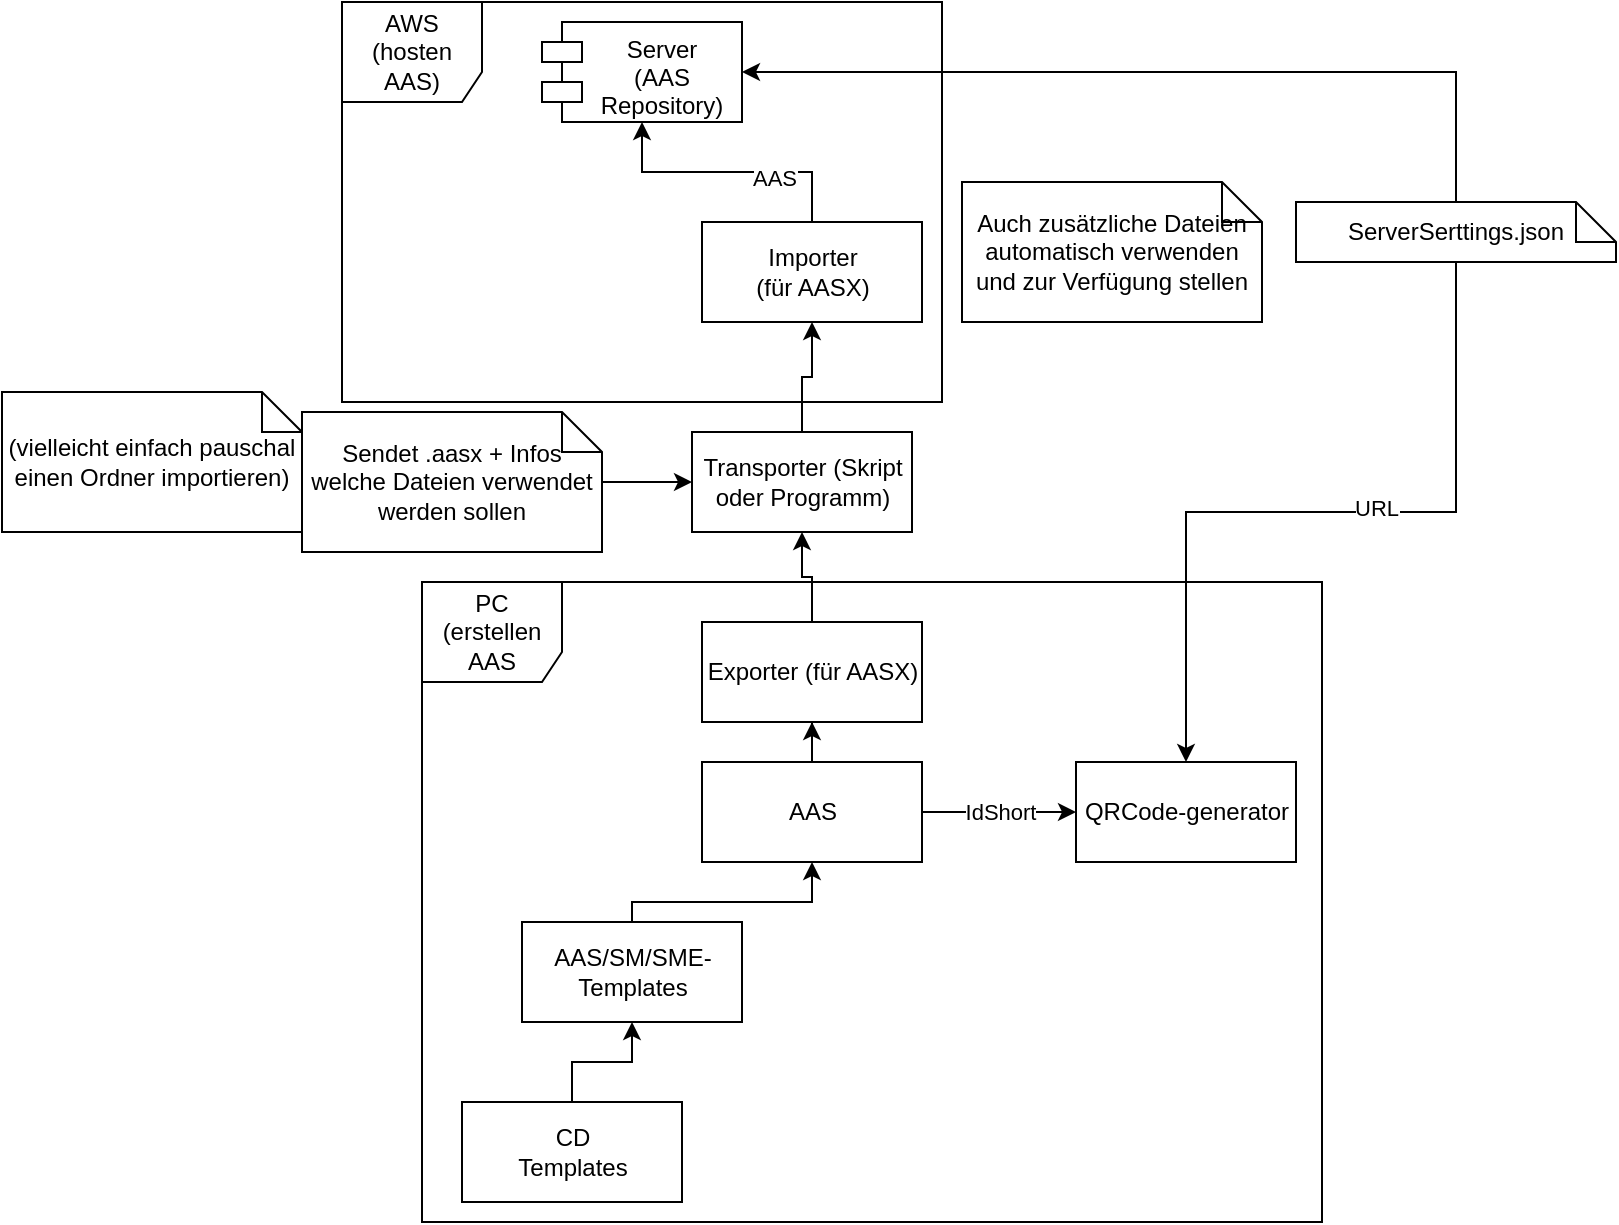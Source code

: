 <mxfile version="14.2.7" type="github">
  <diagram id="Mwsu2u783ob0jfeZUq9d" name="Page-1">
    <mxGraphModel dx="854" dy="404" grid="1" gridSize="10" guides="1" tooltips="1" connect="1" arrows="1" fold="1" page="1" pageScale="1" pageWidth="827" pageHeight="1169" math="0" shadow="0">
      <root>
        <mxCell id="0" />
        <mxCell id="1" parent="0" />
        <mxCell id="CFGpU1DCP03EURR3IezH-2" value="&lt;div&gt;AWS&lt;/div&gt;(hosten AAS)" style="shape=umlFrame;whiteSpace=wrap;html=1;width=70;height=50;" vertex="1" parent="1">
          <mxGeometry x="190" y="20" width="300" height="200" as="geometry" />
        </mxCell>
        <mxCell id="CFGpU1DCP03EURR3IezH-3" value="Server&#xa;(AAS&#xa;Repository)" style="shape=module;align=left;spacingLeft=20;align=center;verticalAlign=top;" vertex="1" parent="1">
          <mxGeometry x="290" y="30" width="100" height="50" as="geometry" />
        </mxCell>
        <mxCell id="CFGpU1DCP03EURR3IezH-5" style="edgeStyle=orthogonalEdgeStyle;rounded=0;orthogonalLoop=1;jettySize=auto;html=1;exitX=0.5;exitY=0;exitDx=0;exitDy=0;exitPerimeter=0;" edge="1" parent="1" source="CFGpU1DCP03EURR3IezH-4" target="CFGpU1DCP03EURR3IezH-3">
          <mxGeometry relative="1" as="geometry">
            <Array as="points">
              <mxPoint x="747" y="55" />
            </Array>
          </mxGeometry>
        </mxCell>
        <mxCell id="CFGpU1DCP03EURR3IezH-29" style="edgeStyle=orthogonalEdgeStyle;rounded=0;orthogonalLoop=1;jettySize=auto;html=1;exitX=0.5;exitY=1;exitDx=0;exitDy=0;exitPerimeter=0;" edge="1" parent="1" source="CFGpU1DCP03EURR3IezH-4" target="CFGpU1DCP03EURR3IezH-28">
          <mxGeometry relative="1" as="geometry" />
        </mxCell>
        <mxCell id="CFGpU1DCP03EURR3IezH-31" value="URL" style="edgeLabel;html=1;align=center;verticalAlign=middle;resizable=0;points=[];" vertex="1" connectable="0" parent="CFGpU1DCP03EURR3IezH-29">
          <mxGeometry x="-0.142" y="-2" relative="1" as="geometry">
            <mxPoint as="offset" />
          </mxGeometry>
        </mxCell>
        <mxCell id="CFGpU1DCP03EURR3IezH-4" value="ServerSerttings.json" style="shape=note;size=20;whiteSpace=wrap;html=1;" vertex="1" parent="1">
          <mxGeometry x="667" y="120" width="160" height="30" as="geometry" />
        </mxCell>
        <mxCell id="CFGpU1DCP03EURR3IezH-7" value="&lt;div&gt;PC&lt;/div&gt;&lt;div&gt;(erstellen&lt;/div&gt;&lt;div&gt;AAS&lt;br&gt;&lt;/div&gt;" style="shape=umlFrame;whiteSpace=wrap;html=1;width=70;height=50;" vertex="1" parent="1">
          <mxGeometry x="230" y="310" width="450" height="320" as="geometry" />
        </mxCell>
        <mxCell id="CFGpU1DCP03EURR3IezH-11" value="" style="edgeStyle=orthogonalEdgeStyle;rounded=0;orthogonalLoop=1;jettySize=auto;html=1;" edge="1" parent="1" source="CFGpU1DCP03EURR3IezH-10" target="CFGpU1DCP03EURR3IezH-3">
          <mxGeometry relative="1" as="geometry" />
        </mxCell>
        <mxCell id="CFGpU1DCP03EURR3IezH-12" value="AAS" style="edgeLabel;html=1;align=center;verticalAlign=middle;resizable=0;points=[];" vertex="1" connectable="0" parent="CFGpU1DCP03EURR3IezH-11">
          <mxGeometry x="-0.348" y="3" relative="1" as="geometry">
            <mxPoint as="offset" />
          </mxGeometry>
        </mxCell>
        <mxCell id="CFGpU1DCP03EURR3IezH-10" value="Importer&lt;br&gt;(für AASX)" style="html=1;" vertex="1" parent="1">
          <mxGeometry x="370" y="130" width="110" height="50" as="geometry" />
        </mxCell>
        <mxCell id="CFGpU1DCP03EURR3IezH-14" style="edgeStyle=orthogonalEdgeStyle;rounded=0;orthogonalLoop=1;jettySize=auto;html=1;exitX=0.5;exitY=0;exitDx=0;exitDy=0;entryX=0.5;entryY=1;entryDx=0;entryDy=0;" edge="1" parent="1" source="CFGpU1DCP03EURR3IezH-15" target="CFGpU1DCP03EURR3IezH-10">
          <mxGeometry relative="1" as="geometry" />
        </mxCell>
        <mxCell id="CFGpU1DCP03EURR3IezH-13" value="Exporter (für AASX)" style="html=1;" vertex="1" parent="1">
          <mxGeometry x="370" y="330" width="110" height="50" as="geometry" />
        </mxCell>
        <mxCell id="CFGpU1DCP03EURR3IezH-15" value="&lt;div&gt;Transporter (Skript &lt;br&gt;&lt;/div&gt;&lt;div&gt;oder Programm)&lt;/div&gt;" style="html=1;" vertex="1" parent="1">
          <mxGeometry x="365" y="235" width="110" height="50" as="geometry" />
        </mxCell>
        <mxCell id="CFGpU1DCP03EURR3IezH-16" style="edgeStyle=orthogonalEdgeStyle;rounded=0;orthogonalLoop=1;jettySize=auto;html=1;exitX=0.5;exitY=0;exitDx=0;exitDy=0;entryX=0.5;entryY=1;entryDx=0;entryDy=0;" edge="1" parent="1" source="CFGpU1DCP03EURR3IezH-13" target="CFGpU1DCP03EURR3IezH-15">
          <mxGeometry relative="1" as="geometry">
            <mxPoint x="425" y="330" as="sourcePoint" />
            <mxPoint x="425" y="180" as="targetPoint" />
          </mxGeometry>
        </mxCell>
        <mxCell id="CFGpU1DCP03EURR3IezH-19" value="" style="edgeStyle=orthogonalEdgeStyle;rounded=0;orthogonalLoop=1;jettySize=auto;html=1;" edge="1" parent="1" source="CFGpU1DCP03EURR3IezH-17" target="CFGpU1DCP03EURR3IezH-18">
          <mxGeometry relative="1" as="geometry" />
        </mxCell>
        <mxCell id="CFGpU1DCP03EURR3IezH-17" value="CD&lt;br&gt;&lt;div&gt;Templates&lt;/div&gt;" style="html=1;" vertex="1" parent="1">
          <mxGeometry x="250" y="570" width="110" height="50" as="geometry" />
        </mxCell>
        <mxCell id="CFGpU1DCP03EURR3IezH-21" style="edgeStyle=orthogonalEdgeStyle;rounded=0;orthogonalLoop=1;jettySize=auto;html=1;exitX=0.5;exitY=0;exitDx=0;exitDy=0;" edge="1" parent="1" source="CFGpU1DCP03EURR3IezH-18" target="CFGpU1DCP03EURR3IezH-20">
          <mxGeometry relative="1" as="geometry">
            <Array as="points">
              <mxPoint x="335" y="470" />
              <mxPoint x="425" y="470" />
            </Array>
          </mxGeometry>
        </mxCell>
        <mxCell id="CFGpU1DCP03EURR3IezH-18" value="&lt;div&gt;AAS/SM/SME-&lt;/div&gt;&lt;div&gt;Templates&lt;br&gt;&lt;/div&gt;" style="html=1;" vertex="1" parent="1">
          <mxGeometry x="280" y="480" width="110" height="50" as="geometry" />
        </mxCell>
        <mxCell id="CFGpU1DCP03EURR3IezH-22" style="edgeStyle=orthogonalEdgeStyle;rounded=0;orthogonalLoop=1;jettySize=auto;html=1;exitX=0.5;exitY=0;exitDx=0;exitDy=0;" edge="1" parent="1" source="CFGpU1DCP03EURR3IezH-20" target="CFGpU1DCP03EURR3IezH-13">
          <mxGeometry relative="1" as="geometry" />
        </mxCell>
        <mxCell id="CFGpU1DCP03EURR3IezH-30" value="IdShort" style="edgeStyle=orthogonalEdgeStyle;rounded=0;orthogonalLoop=1;jettySize=auto;html=1;" edge="1" parent="1" source="CFGpU1DCP03EURR3IezH-20" target="CFGpU1DCP03EURR3IezH-28">
          <mxGeometry relative="1" as="geometry" />
        </mxCell>
        <mxCell id="CFGpU1DCP03EURR3IezH-20" value="AAS" style="html=1;" vertex="1" parent="1">
          <mxGeometry x="370" y="400" width="110" height="50" as="geometry" />
        </mxCell>
        <mxCell id="CFGpU1DCP03EURR3IezH-24" value="" style="edgeStyle=orthogonalEdgeStyle;rounded=0;orthogonalLoop=1;jettySize=auto;html=1;" edge="1" parent="1" source="CFGpU1DCP03EURR3IezH-23" target="CFGpU1DCP03EURR3IezH-15">
          <mxGeometry relative="1" as="geometry" />
        </mxCell>
        <mxCell id="CFGpU1DCP03EURR3IezH-23" value="Sendet .aasx + Infos welche Dateien verwendet werden sollen" style="shape=note;size=20;whiteSpace=wrap;html=1;" vertex="1" parent="1">
          <mxGeometry x="170" y="225" width="150" height="70" as="geometry" />
        </mxCell>
        <mxCell id="CFGpU1DCP03EURR3IezH-25" value="(vielleicht einfach pauschal einen Ordner importieren)" style="shape=note;size=20;whiteSpace=wrap;html=1;" vertex="1" parent="1">
          <mxGeometry x="20" y="215" width="150" height="70" as="geometry" />
        </mxCell>
        <mxCell id="CFGpU1DCP03EURR3IezH-26" value="Auch zusätzliche Dateien automatisch verwenden und zur Verfügung stellen" style="shape=note;size=20;whiteSpace=wrap;html=1;" vertex="1" parent="1">
          <mxGeometry x="500" y="110" width="150" height="70" as="geometry" />
        </mxCell>
        <mxCell id="CFGpU1DCP03EURR3IezH-28" value="QRCode-generator" style="html=1;" vertex="1" parent="1">
          <mxGeometry x="557" y="400" width="110" height="50" as="geometry" />
        </mxCell>
      </root>
    </mxGraphModel>
  </diagram>
</mxfile>
